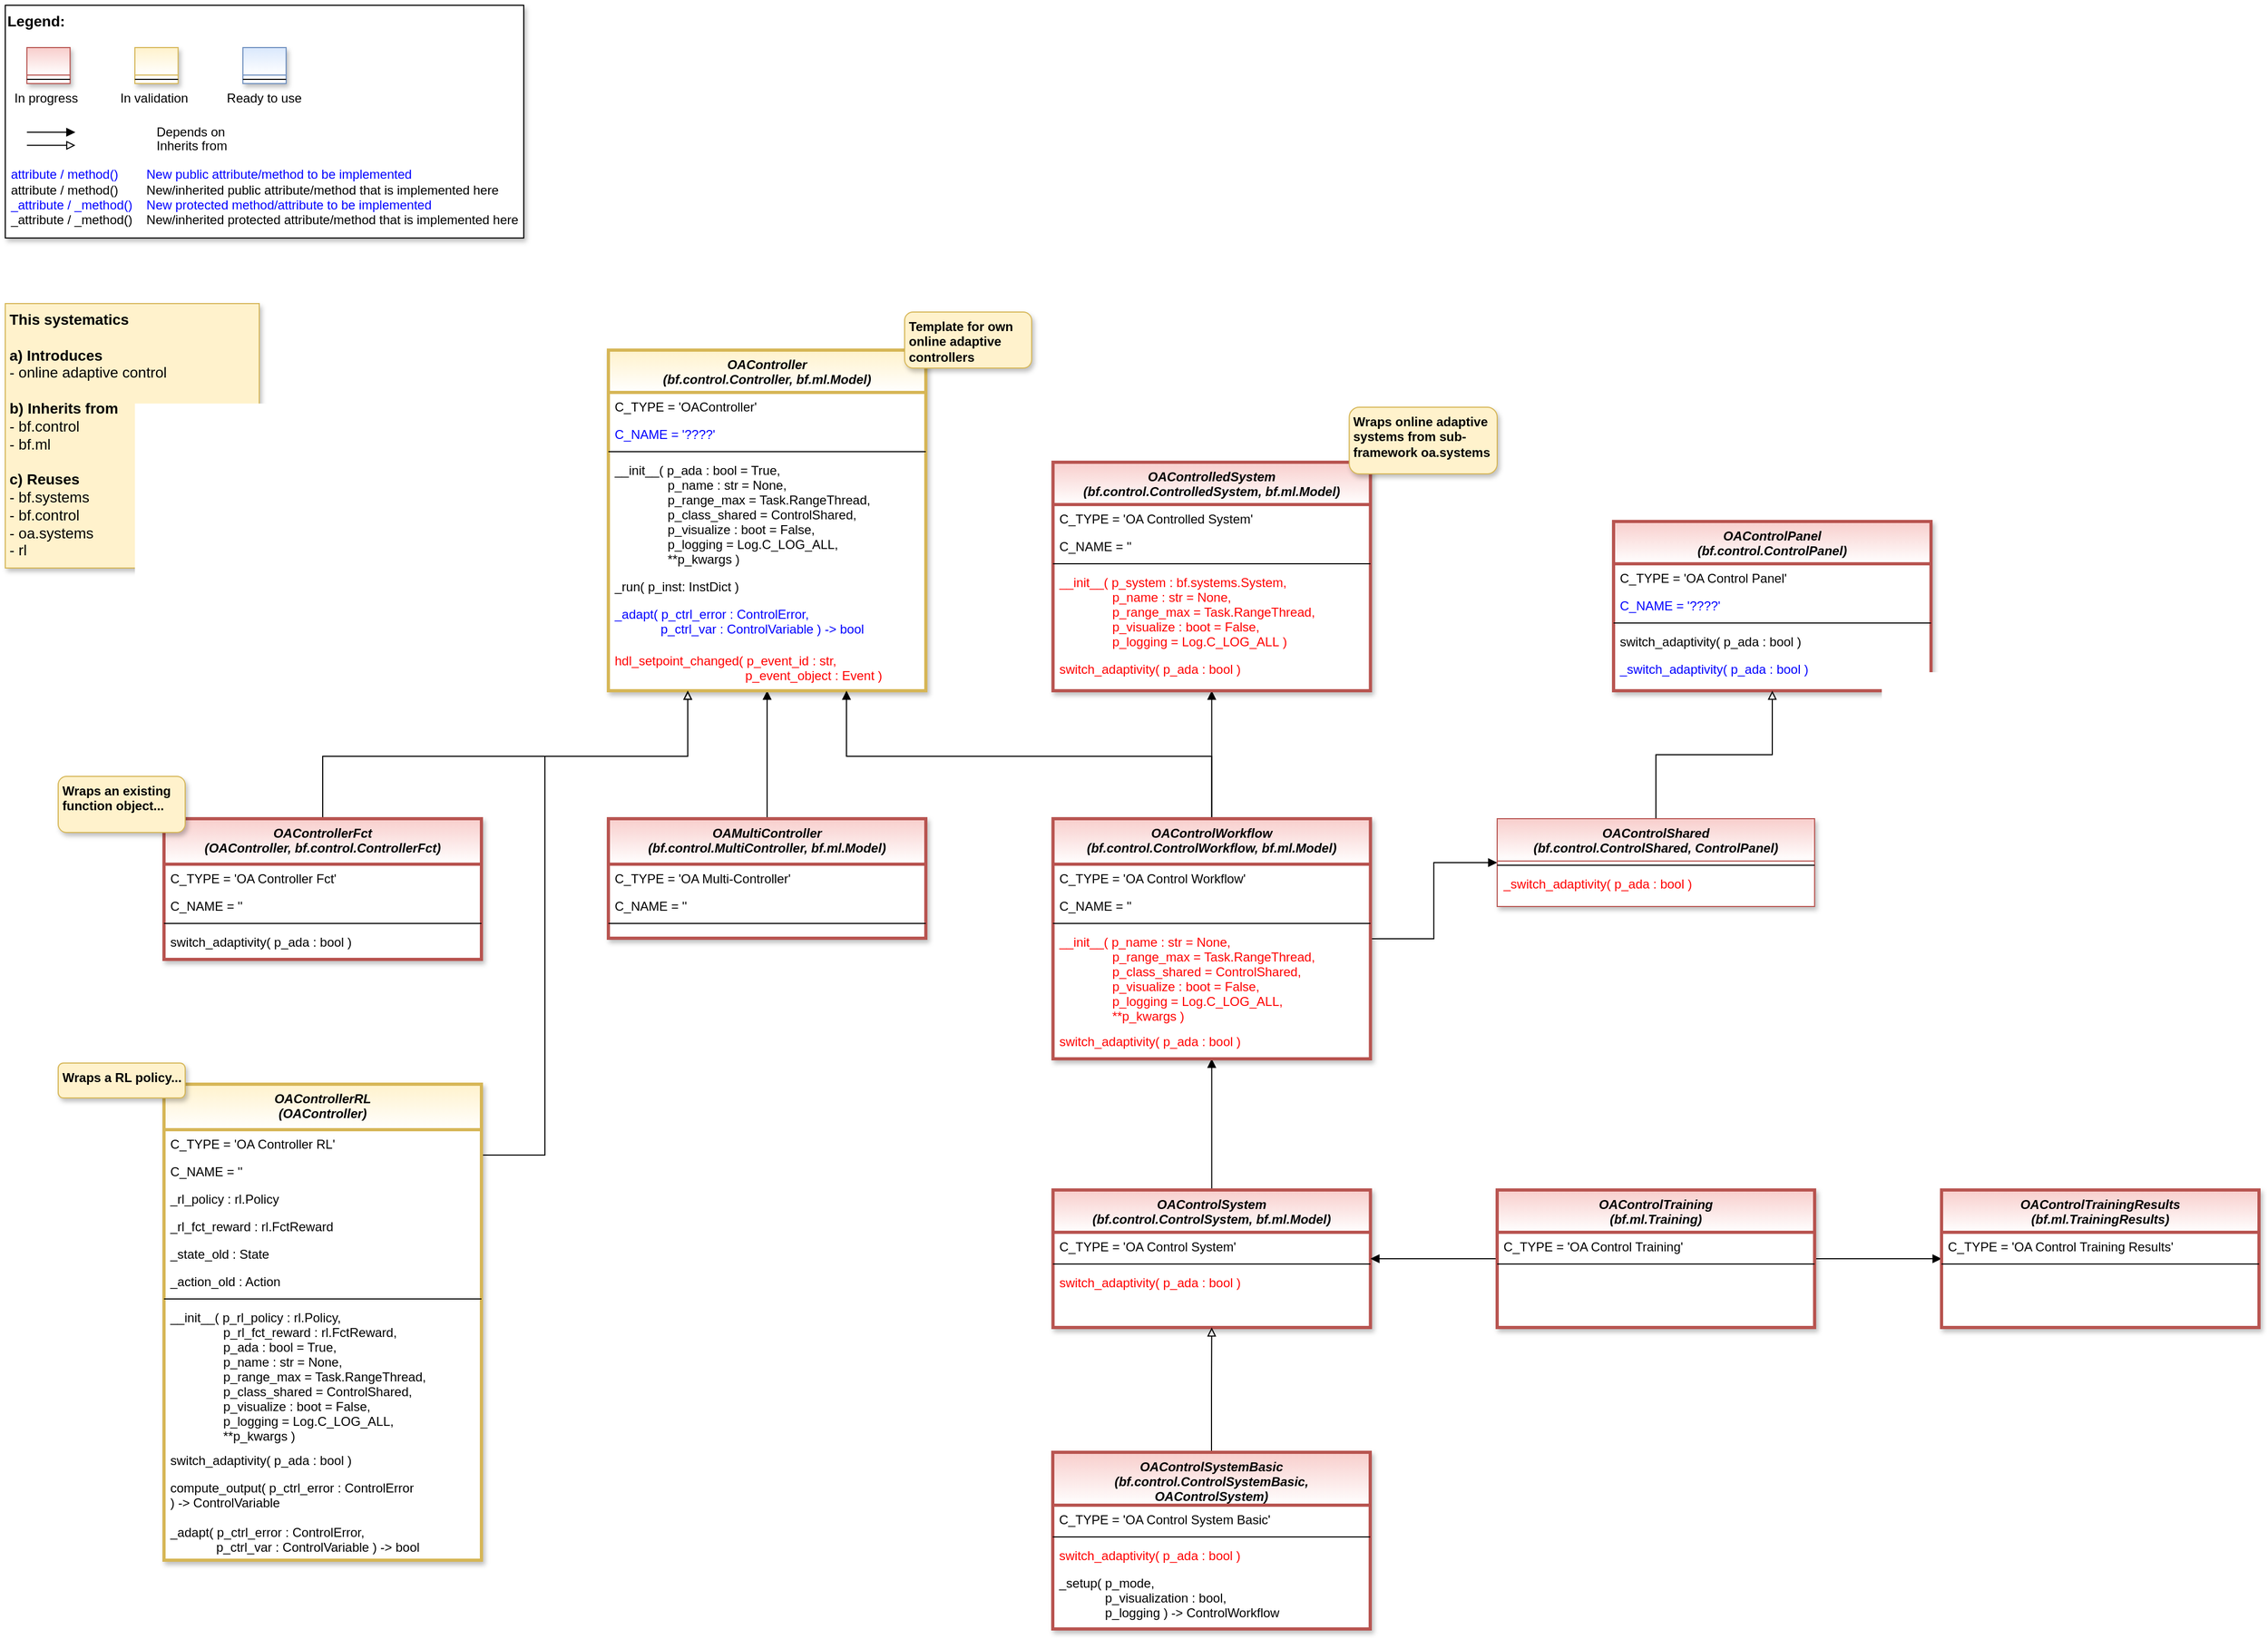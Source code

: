 <mxfile version="26.0.4">
  <diagram id="C5RBs43oDa-KdzZeNtuy" name="Page-1">
    <mxGraphModel dx="2004" dy="1203" grid="1" gridSize="10" guides="1" tooltips="1" connect="1" arrows="1" fold="1" page="1" pageScale="1" pageWidth="2336" pageHeight="1654" math="0" shadow="0">
      <root>
        <mxCell id="WIyWlLk6GJQsqaUBKTNV-0" />
        <mxCell id="WIyWlLk6GJQsqaUBKTNV-1" parent="WIyWlLk6GJQsqaUBKTNV-0" />
        <mxCell id="3-JznSSeZrS0CLw6vBiC-10" style="edgeStyle=orthogonalEdgeStyle;rounded=0;orthogonalLoop=1;jettySize=auto;html=1;fontColor=#FF0000;endArrow=block;endFill=1;exitX=0.5;exitY=0;exitDx=0;exitDy=0;entryX=0.5;entryY=1;entryDx=0;entryDy=0;" parent="WIyWlLk6GJQsqaUBKTNV-1" source="BeWae3hQQ1d45eF7kmdL-7" target="BeWae3hQQ1d45eF7kmdL-41" edge="1">
          <mxGeometry relative="1" as="geometry">
            <Array as="points" />
            <mxPoint x="760" y="730" as="targetPoint" />
          </mxGeometry>
        </mxCell>
        <mxCell id="BeWae3hQQ1d45eF7kmdL-7" value="OAMultiController&#xa;(bf.control.MultiController, bf.ml.Model)" style="swimlane;fontStyle=3;align=center;verticalAlign=top;childLayout=stackLayout;horizontal=1;startSize=43;horizontalStack=0;resizeParent=1;resizeLast=0;collapsible=1;marginBottom=0;rounded=0;shadow=1;strokeWidth=3;fillColor=#f8cecc;strokeColor=#b85450;swimlaneFillColor=#ffffff;gradientColor=#FFFFFF;" parent="WIyWlLk6GJQsqaUBKTNV-1" vertex="1">
          <mxGeometry x="610" y="809" width="300" height="113" as="geometry">
            <mxRectangle x="230" y="140" width="160" height="26" as="alternateBounds" />
          </mxGeometry>
        </mxCell>
        <mxCell id="BeWae3hQQ1d45eF7kmdL-16" value="C_TYPE = &#39;OA Multi-Controller&#39;" style="text;align=left;verticalAlign=top;spacingLeft=4;spacingRight=4;overflow=hidden;rotatable=0;points=[[0,0.5],[1,0.5]];portConstraint=eastwest;fontColor=default;" parent="BeWae3hQQ1d45eF7kmdL-7" vertex="1">
          <mxGeometry y="43" width="300" height="26" as="geometry" />
        </mxCell>
        <mxCell id="BeWae3hQQ1d45eF7kmdL-20" value="C_NAME = &#39;&#39;" style="text;align=left;verticalAlign=top;spacingLeft=4;spacingRight=4;overflow=hidden;rotatable=0;points=[[0,0.5],[1,0.5]];portConstraint=eastwest;fontColor=default;" parent="BeWae3hQQ1d45eF7kmdL-7" vertex="1">
          <mxGeometry y="69" width="300" height="26" as="geometry" />
        </mxCell>
        <mxCell id="BeWae3hQQ1d45eF7kmdL-9" value="" style="line;html=1;strokeWidth=1;align=left;verticalAlign=middle;spacingTop=-1;spacingLeft=3;spacingRight=3;rotatable=0;labelPosition=right;points=[];portConstraint=eastwest;" parent="BeWae3hQQ1d45eF7kmdL-7" vertex="1">
          <mxGeometry y="95" width="300" height="8" as="geometry" />
        </mxCell>
        <mxCell id="ileNQNyZ_AMet26Fjr1Y-0" style="edgeStyle=orthogonalEdgeStyle;rounded=0;orthogonalLoop=1;jettySize=auto;html=1;endArrow=block;endFill=1;" parent="WIyWlLk6GJQsqaUBKTNV-1" source="BeWae3hQQ1d45eF7kmdL-25" target="BeWae3hQQ1d45eF7kmdL-46" edge="1">
          <mxGeometry relative="1" as="geometry" />
        </mxCell>
        <mxCell id="BeWae3hQQ1d45eF7kmdL-25" value="OAControlSystem&#xa;(bf.control.ControlSystem, bf.ml.Model)" style="swimlane;fontStyle=3;align=center;verticalAlign=top;childLayout=stackLayout;horizontal=1;startSize=40;horizontalStack=0;resizeParent=1;resizeLast=0;collapsible=1;marginBottom=0;rounded=0;shadow=1;strokeWidth=3;fillColor=#f8cecc;strokeColor=#b85450;swimlaneFillColor=#ffffff;gradientColor=#FFFFFF;" parent="WIyWlLk6GJQsqaUBKTNV-1" vertex="1">
          <mxGeometry x="1030.21" y="1160" width="300" height="130" as="geometry">
            <mxRectangle x="230" y="140" width="160" height="26" as="alternateBounds" />
          </mxGeometry>
        </mxCell>
        <mxCell id="BeWae3hQQ1d45eF7kmdL-26" value="C_TYPE = &#39;OA Control System&#39;" style="text;align=left;verticalAlign=top;spacingLeft=4;spacingRight=4;overflow=hidden;rotatable=0;points=[[0,0.5],[1,0.5]];portConstraint=eastwest;fontColor=default;" parent="BeWae3hQQ1d45eF7kmdL-25" vertex="1">
          <mxGeometry y="40" width="300" height="26" as="geometry" />
        </mxCell>
        <mxCell id="BeWae3hQQ1d45eF7kmdL-28" value="" style="line;html=1;strokeWidth=1;align=left;verticalAlign=middle;spacingTop=-1;spacingLeft=3;spacingRight=3;rotatable=0;labelPosition=right;points=[];portConstraint=eastwest;" parent="BeWae3hQQ1d45eF7kmdL-25" vertex="1">
          <mxGeometry y="66" width="300" height="8" as="geometry" />
        </mxCell>
        <mxCell id="Q0W_26hXvrBah3_Smd3X-19" value="switch_adaptivity( p_ada : bool )" style="text;align=left;verticalAlign=top;spacingLeft=4;spacingRight=4;overflow=hidden;rotatable=0;points=[[0,0.5],[1,0.5]];portConstraint=eastwest;fontColor=#FF0000;" parent="BeWae3hQQ1d45eF7kmdL-25" vertex="1">
          <mxGeometry y="74" width="300" height="26" as="geometry" />
        </mxCell>
        <mxCell id="BeWae3hQQ1d45eF7kmdL-41" value="OAController &#xa;(bf.control.Controller, bf.ml.Model)" style="swimlane;fontStyle=3;align=center;verticalAlign=top;childLayout=stackLayout;horizontal=1;startSize=40;horizontalStack=0;resizeParent=1;resizeLast=0;collapsible=1;marginBottom=0;rounded=0;shadow=1;strokeWidth=3;fillColor=#fff2cc;strokeColor=#d6b656;swimlaneFillColor=#ffffff;gradientColor=#FFFFFF;" parent="WIyWlLk6GJQsqaUBKTNV-1" vertex="1">
          <mxGeometry x="610" y="366" width="300" height="322" as="geometry">
            <mxRectangle x="230" y="140" width="160" height="26" as="alternateBounds" />
          </mxGeometry>
        </mxCell>
        <mxCell id="BeWae3hQQ1d45eF7kmdL-42" value="C_TYPE = &#39;OAController&#39;" style="text;align=left;verticalAlign=top;spacingLeft=4;spacingRight=4;overflow=hidden;rotatable=0;points=[[0,0.5],[1,0.5]];portConstraint=eastwest;fontColor=default;" parent="BeWae3hQQ1d45eF7kmdL-41" vertex="1">
          <mxGeometry y="40" width="300" height="26" as="geometry" />
        </mxCell>
        <mxCell id="BeWae3hQQ1d45eF7kmdL-43" value="C_NAME = &#39;????&#39;" style="text;align=left;verticalAlign=top;spacingLeft=4;spacingRight=4;overflow=hidden;rotatable=0;points=[[0,0.5],[1,0.5]];portConstraint=eastwest;fontColor=#0000FF;fillColor=none;" parent="BeWae3hQQ1d45eF7kmdL-41" vertex="1">
          <mxGeometry y="66" width="300" height="26" as="geometry" />
        </mxCell>
        <mxCell id="BeWae3hQQ1d45eF7kmdL-44" value="" style="line;html=1;strokeWidth=1;align=left;verticalAlign=middle;spacingTop=-1;spacingLeft=3;spacingRight=3;rotatable=0;labelPosition=right;points=[];portConstraint=eastwest;" parent="BeWae3hQQ1d45eF7kmdL-41" vertex="1">
          <mxGeometry y="92" width="300" height="8" as="geometry" />
        </mxCell>
        <mxCell id="kXpCTzV8zMHriqA1iAxg-12" value="__init__( p_ada : bool = True,&#xa;               p_name : str = None,&#xa;               p_range_max = Task.RangeThread,&#xa;               p_class_shared = ControlShared,&#xa;               p_visualize : boot = False,&#xa;               p_logging = Log.C_LOG_ALL,&#xa;               **p_kwargs )" style="text;align=left;verticalAlign=top;spacingLeft=4;spacingRight=4;overflow=hidden;rotatable=0;points=[[0,0.5],[1,0.5]];portConstraint=eastwest;fontColor=default;" parent="BeWae3hQQ1d45eF7kmdL-41" vertex="1">
          <mxGeometry y="100" width="300" height="110" as="geometry" />
        </mxCell>
        <mxCell id="rp7XEXeQWFDUyElEvVAY-0" value="_run( p_inst: InstDict )" style="text;align=left;verticalAlign=top;spacingLeft=4;spacingRight=4;overflow=hidden;rotatable=0;points=[[0,0.5],[1,0.5]];portConstraint=eastwest;fontColor=default;" parent="BeWae3hQQ1d45eF7kmdL-41" vertex="1">
          <mxGeometry y="210" width="300" height="26" as="geometry" />
        </mxCell>
        <mxCell id="rp7XEXeQWFDUyElEvVAY-2" value="_adapt( p_ctrl_error : ControlError,&#xa;             p_ctrl_var : ControlVariable ) -&gt; bool" style="text;align=left;verticalAlign=top;spacingLeft=4;spacingRight=4;overflow=hidden;rotatable=0;points=[[0,0.5],[1,0.5]];portConstraint=eastwest;fontColor=#0000FF;" parent="BeWae3hQQ1d45eF7kmdL-41" vertex="1">
          <mxGeometry y="236" width="300" height="44" as="geometry" />
        </mxCell>
        <mxCell id="rp7XEXeQWFDUyElEvVAY-1" value="hdl_setpoint_changed( p_event_id : str,&#xa;                                     p_event_object : Event )" style="text;align=left;verticalAlign=top;spacingLeft=4;spacingRight=4;overflow=hidden;rotatable=0;points=[[0,0.5],[1,0.5]];portConstraint=eastwest;fontColor=#FF0000;" parent="BeWae3hQQ1d45eF7kmdL-41" vertex="1">
          <mxGeometry y="280" width="300" height="42" as="geometry" />
        </mxCell>
        <mxCell id="3-JznSSeZrS0CLw6vBiC-13" style="edgeStyle=orthogonalEdgeStyle;rounded=0;orthogonalLoop=1;jettySize=auto;html=1;fontColor=#FF0000;endArrow=block;endFill=1;entryX=0.75;entryY=1;entryDx=0;entryDy=0;" parent="WIyWlLk6GJQsqaUBKTNV-1" source="BeWae3hQQ1d45eF7kmdL-46" target="BeWae3hQQ1d45eF7kmdL-41" edge="1">
          <mxGeometry relative="1" as="geometry">
            <Array as="points">
              <mxPoint x="1180" y="750" />
              <mxPoint x="835" y="750" />
            </Array>
            <mxPoint x="835.21" y="730" as="targetPoint" />
          </mxGeometry>
        </mxCell>
        <mxCell id="ileNQNyZ_AMet26Fjr1Y-10" style="edgeStyle=orthogonalEdgeStyle;rounded=0;orthogonalLoop=1;jettySize=auto;html=1;fontColor=default;endArrow=block;endFill=1;" parent="WIyWlLk6GJQsqaUBKTNV-1" source="BeWae3hQQ1d45eF7kmdL-46" target="ileNQNyZ_AMet26Fjr1Y-1" edge="1">
          <mxGeometry relative="1" as="geometry" />
        </mxCell>
        <mxCell id="Q0W_26hXvrBah3_Smd3X-17" style="edgeStyle=orthogonalEdgeStyle;rounded=0;orthogonalLoop=1;jettySize=auto;html=1;fontColor=#FF0000;endArrow=block;endFill=1;" parent="WIyWlLk6GJQsqaUBKTNV-1" source="BeWae3hQQ1d45eF7kmdL-46" target="Q0W_26hXvrBah3_Smd3X-11" edge="1">
          <mxGeometry relative="1" as="geometry" />
        </mxCell>
        <mxCell id="BeWae3hQQ1d45eF7kmdL-46" value="OAControlWorkflow&#xa;(bf.control.ControlWorkflow, bf.ml.Model)" style="swimlane;fontStyle=3;align=center;verticalAlign=top;childLayout=stackLayout;horizontal=1;startSize=43;horizontalStack=0;resizeParent=1;resizeLast=0;collapsible=1;marginBottom=0;rounded=0;shadow=1;strokeWidth=3;fillColor=#f8cecc;strokeColor=#b85450;swimlaneFillColor=#ffffff;gradientColor=#FFFFFF;" parent="WIyWlLk6GJQsqaUBKTNV-1" vertex="1">
          <mxGeometry x="1030.21" y="809" width="300" height="227" as="geometry">
            <mxRectangle x="230" y="140" width="160" height="26" as="alternateBounds" />
          </mxGeometry>
        </mxCell>
        <mxCell id="BeWae3hQQ1d45eF7kmdL-47" value="C_TYPE = &#39;OA Control Workflow&#39;" style="text;align=left;verticalAlign=top;spacingLeft=4;spacingRight=4;overflow=hidden;rotatable=0;points=[[0,0.5],[1,0.5]];portConstraint=eastwest;fontColor=default;" parent="BeWae3hQQ1d45eF7kmdL-46" vertex="1">
          <mxGeometry y="43" width="300" height="26" as="geometry" />
        </mxCell>
        <mxCell id="BeWae3hQQ1d45eF7kmdL-51" value="C_NAME = &#39;&#39;" style="text;align=left;verticalAlign=top;spacingLeft=4;spacingRight=4;overflow=hidden;rotatable=0;points=[[0,0.5],[1,0.5]];portConstraint=eastwest;fontColor=default;" parent="BeWae3hQQ1d45eF7kmdL-46" vertex="1">
          <mxGeometry y="69" width="300" height="26" as="geometry" />
        </mxCell>
        <mxCell id="BeWae3hQQ1d45eF7kmdL-49" value="" style="line;html=1;strokeWidth=1;align=left;verticalAlign=middle;spacingTop=-1;spacingLeft=3;spacingRight=3;rotatable=0;labelPosition=right;points=[];portConstraint=eastwest;" parent="BeWae3hQQ1d45eF7kmdL-46" vertex="1">
          <mxGeometry y="95" width="300" height="8" as="geometry" />
        </mxCell>
        <mxCell id="ileNQNyZ_AMet26Fjr1Y-18" value="__init__( p_name : str = None,&#xa;               p_range_max = Task.RangeThread,&#xa;               p_class_shared = ControlShared,&#xa;               p_visualize : boot = False,&#xa;               p_logging = Log.C_LOG_ALL,&#xa;               **p_kwargs )" style="text;align=left;verticalAlign=top;spacingLeft=4;spacingRight=4;overflow=hidden;rotatable=0;points=[[0,0.5],[1,0.5]];portConstraint=eastwest;fontColor=#FF0000;" parent="BeWae3hQQ1d45eF7kmdL-46" vertex="1">
          <mxGeometry y="103" width="300" height="94" as="geometry" />
        </mxCell>
        <mxCell id="Q0W_26hXvrBah3_Smd3X-20" value="switch_adaptivity( p_ada : bool )" style="text;align=left;verticalAlign=top;spacingLeft=4;spacingRight=4;overflow=hidden;rotatable=0;points=[[0,0.5],[1,0.5]];portConstraint=eastwest;fontColor=#FF0000;" parent="BeWae3hQQ1d45eF7kmdL-46" vertex="1">
          <mxGeometry y="197" width="300" height="26" as="geometry" />
        </mxCell>
        <mxCell id="pjStZlk7W4hdXA8x17on-3" value="&lt;b style=&quot;border-color: var(--border-color);&quot;&gt;Template for own online adaptive controllers&lt;/b&gt;" style="rounded=1;whiteSpace=wrap;html=1;align=left;spacingLeft=2;verticalAlign=top;fillColor=#fff2cc;strokeColor=#d6b656;gradientColor=none;shadow=1;" parent="WIyWlLk6GJQsqaUBKTNV-1" vertex="1">
          <mxGeometry x="890.0" y="330" width="120" height="53" as="geometry" />
        </mxCell>
        <mxCell id="fcJVb3HREh7NScvAmxeq-1" value="&lt;font color=&quot;#000000&quot; size=&quot;1&quot;&gt;&lt;b style=&quot;font-size: 14px&quot;&gt;Legend:&lt;br&gt;&lt;/b&gt;&lt;/font&gt;&lt;br&gt;&lt;br&gt;&lt;br&gt;&lt;font color=&quot;#0000ff&quot; style=&quot;font-size: 6px&quot;&gt;&lt;br&gt;&lt;/font&gt;&lt;span style=&quot;color: rgb(0 , 0 , 0)&quot;&gt;&lt;font style=&quot;font-size: 4px&quot;&gt;&amp;nbsp; &amp;nbsp;&lt;/font&gt;&amp;nbsp;In progress&amp;nbsp; &amp;nbsp; &amp;nbsp; &amp;nbsp; &amp;nbsp; &amp;nbsp; In validation&amp;nbsp; &amp;nbsp; &amp;nbsp; &amp;nbsp; &amp;nbsp; &amp;nbsp;Ready to use&lt;/span&gt;&lt;font color=&quot;#000000&quot;&gt;&amp;nbsp;&lt;br&gt;&lt;/font&gt;&lt;font color=&quot;#0000ff&quot;&gt;&lt;br&gt;&lt;br&gt;&lt;br&gt;&lt;br&gt;&amp;nbsp;attribute / method()&amp;nbsp; &amp;nbsp; &amp;nbsp; &amp;nbsp; New public attribute/method to be implemented&lt;/font&gt;&lt;br&gt;&lt;font color=&quot;#000000&quot;&gt;&amp;nbsp;&lt;/font&gt;&lt;font color=&quot;#000000&quot;&gt;attribute / method()&lt;span&gt; &lt;/span&gt;&amp;nbsp; &amp;nbsp; &amp;nbsp; &amp;nbsp;New/inherited public attribute/method that is implemented here&lt;br&gt;&lt;/font&gt;&lt;font color=&quot;#0000ff&quot;&gt;&amp;nbsp;_attribute /&amp;nbsp;&lt;/font&gt;&lt;font color=&quot;#0000ff&quot;&gt;_method()&amp;nbsp; &amp;nbsp; New protected method/attribute to be implemented&lt;/font&gt;&lt;br&gt;&lt;font color=&quot;#000000&quot;&gt;&amp;nbsp;_attribute / _method()&amp;nbsp; &amp;nbsp; New/inherited protected attribute/method that is implemented here&lt;br&gt;&lt;/font&gt;&lt;font color=&quot;#000000&quot;&gt;&lt;br&gt;&lt;br&gt;&lt;br&gt;&lt;br&gt;&lt;br&gt;&lt;/font&gt;" style="text;html=1;align=left;verticalAlign=top;whiteSpace=wrap;rounded=0;fontColor=#006600;strokeColor=#000000;shadow=1;fillColor=#ffffff;" parent="WIyWlLk6GJQsqaUBKTNV-1" vertex="1">
          <mxGeometry x="40" y="40" width="490.0" height="220" as="geometry" />
        </mxCell>
        <mxCell id="fcJVb3HREh7NScvAmxeq-2" value="Depends on" style="endArrow=block;html=1;labelPosition=right;verticalLabelPosition=middle;align=left;verticalAlign=middle;endFill=1;fontSize=12;" parent="WIyWlLk6GJQsqaUBKTNV-1" edge="1">
          <mxGeometry x="-1572.915" y="-2140" width="51.042" height="50" as="geometry">
            <mxPoint x="60.418" y="160.003" as="sourcePoint" />
            <mxPoint x="106.201" y="160.003" as="targetPoint" />
            <mxPoint x="98" as="offset" />
            <Array as="points">
              <mxPoint x="80.835" y="160" />
            </Array>
          </mxGeometry>
        </mxCell>
        <mxCell id="fcJVb3HREh7NScvAmxeq-3" value="Inherits from" style="endArrow=block;html=1;labelPosition=right;verticalLabelPosition=middle;align=left;verticalAlign=middle;endFill=0;fontSize=12;" parent="WIyWlLk6GJQsqaUBKTNV-1" edge="1">
          <mxGeometry x="-1572.915" y="-2140" width="51.042" height="50" as="geometry">
            <mxPoint x="60.418" y="172.385" as="sourcePoint" />
            <mxPoint x="106.201" y="172.385" as="targetPoint" />
            <mxPoint x="98" y="1" as="offset" />
          </mxGeometry>
        </mxCell>
        <mxCell id="fcJVb3HREh7NScvAmxeq-4" value="" style="swimlane;fontStyle=3;align=center;verticalAlign=top;childLayout=stackLayout;horizontal=1;startSize=26;horizontalStack=0;resizeParent=1;resizeLast=0;collapsible=1;marginBottom=0;rounded=0;shadow=1;strokeWidth=1;fillColor=#f8cecc;strokeColor=#b85450;gradientColor=#ffffff;swimlaneFillColor=#ffffff;" parent="WIyWlLk6GJQsqaUBKTNV-1" vertex="1">
          <mxGeometry x="60.418" y="80" width="40.833" height="34" as="geometry">
            <mxRectangle x="230" y="140" width="160" height="26" as="alternateBounds" />
          </mxGeometry>
        </mxCell>
        <mxCell id="fcJVb3HREh7NScvAmxeq-5" value="" style="line;html=1;strokeWidth=1;align=left;verticalAlign=middle;spacingTop=-1;spacingLeft=3;spacingRight=3;rotatable=0;labelPosition=right;points=[];portConstraint=eastwest;" parent="fcJVb3HREh7NScvAmxeq-4" vertex="1">
          <mxGeometry y="26" width="40.833" height="8" as="geometry" />
        </mxCell>
        <mxCell id="fcJVb3HREh7NScvAmxeq-6" value="" style="swimlane;fontStyle=3;align=center;verticalAlign=top;childLayout=stackLayout;horizontal=1;startSize=26;horizontalStack=0;resizeParent=1;resizeLast=0;collapsible=1;marginBottom=0;rounded=0;shadow=1;strokeWidth=1;fillColor=#fff2cc;strokeColor=#d6b656;gradientColor=#ffffff;swimlaneFillColor=#ffffff;" parent="WIyWlLk6GJQsqaUBKTNV-1" vertex="1">
          <mxGeometry x="162.502" y="80" width="40.833" height="34" as="geometry">
            <mxRectangle x="230" y="140" width="160" height="26" as="alternateBounds" />
          </mxGeometry>
        </mxCell>
        <mxCell id="fcJVb3HREh7NScvAmxeq-7" value="" style="line;html=1;strokeWidth=1;align=left;verticalAlign=middle;spacingTop=-1;spacingLeft=3;spacingRight=3;rotatable=0;labelPosition=right;points=[];portConstraint=eastwest;" parent="fcJVb3HREh7NScvAmxeq-6" vertex="1">
          <mxGeometry y="26" width="40.833" height="8" as="geometry" />
        </mxCell>
        <mxCell id="fcJVb3HREh7NScvAmxeq-8" value="" style="swimlane;fontStyle=3;align=center;verticalAlign=top;childLayout=stackLayout;horizontal=1;startSize=26;horizontalStack=0;resizeParent=1;resizeLast=0;collapsible=1;marginBottom=0;rounded=0;shadow=1;strokeWidth=1;fillColor=#dae8fc;strokeColor=#6c8ebf;gradientColor=#ffffff;swimlaneFillColor=#ffffff;" parent="WIyWlLk6GJQsqaUBKTNV-1" vertex="1">
          <mxGeometry x="264.585" y="80" width="40.833" height="34" as="geometry">
            <mxRectangle x="230" y="140" width="160" height="26" as="alternateBounds" />
          </mxGeometry>
        </mxCell>
        <mxCell id="fcJVb3HREh7NScvAmxeq-9" value="" style="line;html=1;strokeWidth=1;align=left;verticalAlign=middle;spacingTop=-1;spacingLeft=3;spacingRight=3;rotatable=0;labelPosition=right;points=[];portConstraint=eastwest;" parent="fcJVb3HREh7NScvAmxeq-8" vertex="1">
          <mxGeometry y="26" width="40.833" height="8" as="geometry" />
        </mxCell>
        <mxCell id="BeWae3hQQ1d45eF7kmdL-39" value="&lt;span style=&quot;border-color: var(--border-color); font-size: 14px;&quot;&gt;&lt;b style=&quot;font-size: 14px;&quot;&gt;This systematics&amp;nbsp;&lt;/b&gt;&lt;br style=&quot;font-size: 14px;&quot;&gt;&lt;br style=&quot;font-size: 14px;&quot;&gt;&lt;span style=&quot;font-size: 14px;&quot;&gt;&lt;b&gt;a) Introduces&lt;/b&gt;&lt;br&gt;- online adaptive control&lt;br&gt;&lt;br&gt;&lt;b&gt;b) Inherits from&lt;/b&gt;&lt;br style=&quot;font-size: 14px;&quot;&gt;&lt;/span&gt;- bf.control&lt;br style=&quot;font-size: 14px;&quot;&gt;- bf.ml&lt;br&gt;&lt;br style=&quot;font-size: 14px;&quot;&gt;&lt;b style=&quot;font-size: 14px;&quot;&gt;c) Reuses&lt;/b&gt;&lt;br style=&quot;font-size: 14px;&quot;&gt;- bf.systems&lt;br&gt;- bf.control&lt;br&gt;- oa.systems&lt;br style=&quot;font-size: 14px;&quot;&gt;- rl&lt;br style=&quot;font-size: 14px;&quot;&gt;&lt;/span&gt;" style="rounded=0;whiteSpace=wrap;html=1;align=left;spacingLeft=2;verticalAlign=top;fillColor=#fff2cc;strokeColor=#d6b656;gradientColor=none;shadow=1;fontSize=14;" parent="WIyWlLk6GJQsqaUBKTNV-1" vertex="1">
          <mxGeometry x="40" y="322" width="240" height="250" as="geometry" />
        </mxCell>
        <mxCell id="ileNQNyZ_AMet26Fjr1Y-1" value="OAControlledSystem &#xa;(bf.control.ControlledSystem, bf.ml.Model)" style="swimlane;fontStyle=3;align=center;verticalAlign=top;childLayout=stackLayout;horizontal=1;startSize=40;horizontalStack=0;resizeParent=1;resizeLast=0;collapsible=1;marginBottom=0;rounded=0;shadow=1;strokeWidth=3;fillColor=#f8cecc;strokeColor=#b85450;swimlaneFillColor=#ffffff;gradientColor=#FFFFFF;" parent="WIyWlLk6GJQsqaUBKTNV-1" vertex="1">
          <mxGeometry x="1030.21" y="472" width="300" height="216" as="geometry">
            <mxRectangle x="230" y="140" width="160" height="26" as="alternateBounds" />
          </mxGeometry>
        </mxCell>
        <mxCell id="ileNQNyZ_AMet26Fjr1Y-2" value="C_TYPE = &#39;OA Controlled System&#39;" style="text;align=left;verticalAlign=top;spacingLeft=4;spacingRight=4;overflow=hidden;rotatable=0;points=[[0,0.5],[1,0.5]];portConstraint=eastwest;fontColor=default;" parent="ileNQNyZ_AMet26Fjr1Y-1" vertex="1">
          <mxGeometry y="40" width="300" height="26" as="geometry" />
        </mxCell>
        <mxCell id="ileNQNyZ_AMet26Fjr1Y-3" value="C_NAME = &#39;&#39;" style="text;align=left;verticalAlign=top;spacingLeft=4;spacingRight=4;overflow=hidden;rotatable=0;points=[[0,0.5],[1,0.5]];portConstraint=eastwest;fontColor=default;fillColor=none;" parent="ileNQNyZ_AMet26Fjr1Y-1" vertex="1">
          <mxGeometry y="66" width="300" height="26" as="geometry" />
        </mxCell>
        <mxCell id="ileNQNyZ_AMet26Fjr1Y-5" value="" style="line;html=1;strokeWidth=1;align=left;verticalAlign=middle;spacingTop=-1;spacingLeft=3;spacingRight=3;rotatable=0;labelPosition=right;points=[];portConstraint=eastwest;" parent="ileNQNyZ_AMet26Fjr1Y-1" vertex="1">
          <mxGeometry y="92" width="300" height="8" as="geometry" />
        </mxCell>
        <mxCell id="ileNQNyZ_AMet26Fjr1Y-14" value="__init__( p_system : bf.systems.System,&#xa;               p_name : str = None,&#xa;               p_range_max = Task.RangeThread,&#xa;               p_visualize : boot = False,&#xa;               p_logging = Log.C_LOG_ALL )" style="text;align=left;verticalAlign=top;spacingLeft=4;spacingRight=4;overflow=hidden;rotatable=0;points=[[0,0.5],[1,0.5]];portConstraint=eastwest;fontColor=#FF0000;" parent="ileNQNyZ_AMet26Fjr1Y-1" vertex="1">
          <mxGeometry y="100" width="300" height="82" as="geometry" />
        </mxCell>
        <mxCell id="Q0W_26hXvrBah3_Smd3X-21" value="switch_adaptivity( p_ada : bool )" style="text;align=left;verticalAlign=top;spacingLeft=4;spacingRight=4;overflow=hidden;rotatable=0;points=[[0,0.5],[1,0.5]];portConstraint=eastwest;fontColor=#FF0000;" parent="ileNQNyZ_AMet26Fjr1Y-1" vertex="1">
          <mxGeometry y="182" width="300" height="26" as="geometry" />
        </mxCell>
        <mxCell id="ileNQNyZ_AMet26Fjr1Y-8" value="&lt;b style=&quot;border-color: var(--border-color);&quot;&gt;Wraps online adaptive systems from sub-framework oa.systems&lt;br&gt;&lt;/b&gt;" style="rounded=1;whiteSpace=wrap;html=1;align=left;spacingLeft=2;verticalAlign=top;fillColor=#fff2cc;strokeColor=#d6b656;gradientColor=none;shadow=1;" parent="WIyWlLk6GJQsqaUBKTNV-1" vertex="1">
          <mxGeometry x="1310.21" y="420" width="139.79" height="63" as="geometry" />
        </mxCell>
        <mxCell id="ileNQNyZ_AMet26Fjr1Y-9" style="edgeStyle=orthogonalEdgeStyle;rounded=0;orthogonalLoop=1;jettySize=auto;html=1;fontColor=default;endArrow=block;endFill=0;entryX=0.25;entryY=1;entryDx=0;entryDy=0;" parent="WIyWlLk6GJQsqaUBKTNV-1" source="3-JznSSeZrS0CLw6vBiC-0" target="BeWae3hQQ1d45eF7kmdL-41" edge="1">
          <mxGeometry relative="1" as="geometry">
            <Array as="points">
              <mxPoint x="340" y="750" />
              <mxPoint x="685" y="750" />
            </Array>
            <mxPoint x="685.21" y="730" as="targetPoint" />
          </mxGeometry>
        </mxCell>
        <mxCell id="3-JznSSeZrS0CLw6vBiC-0" value="OAControllerFct &#xa;(OAController, bf.control.ControllerFct)" style="swimlane;fontStyle=3;align=center;verticalAlign=top;childLayout=stackLayout;horizontal=1;startSize=43;horizontalStack=0;resizeParent=1;resizeLast=0;collapsible=1;marginBottom=0;rounded=0;shadow=1;strokeWidth=3;fillColor=#f8cecc;strokeColor=#b85450;swimlaneFillColor=#ffffff;gradientColor=#FFFFFF;" parent="WIyWlLk6GJQsqaUBKTNV-1" vertex="1">
          <mxGeometry x="190" y="809" width="300" height="133" as="geometry">
            <mxRectangle x="230" y="140" width="160" height="26" as="alternateBounds" />
          </mxGeometry>
        </mxCell>
        <mxCell id="3-JznSSeZrS0CLw6vBiC-1" value="C_TYPE = &#39;OA Controller Fct&#39;" style="text;align=left;verticalAlign=top;spacingLeft=4;spacingRight=4;overflow=hidden;rotatable=0;points=[[0,0.5],[1,0.5]];portConstraint=eastwest;fontColor=default;" parent="3-JznSSeZrS0CLw6vBiC-0" vertex="1">
          <mxGeometry y="43" width="300" height="26" as="geometry" />
        </mxCell>
        <mxCell id="3-JznSSeZrS0CLw6vBiC-9" value="C_NAME = &#39;&#39;" style="text;align=left;verticalAlign=top;spacingLeft=4;spacingRight=4;overflow=hidden;rotatable=0;points=[[0,0.5],[1,0.5]];portConstraint=eastwest;fontColor=default;" parent="3-JznSSeZrS0CLw6vBiC-0" vertex="1">
          <mxGeometry y="69" width="300" height="26" as="geometry" />
        </mxCell>
        <mxCell id="3-JznSSeZrS0CLw6vBiC-3" value="" style="line;html=1;strokeWidth=1;align=left;verticalAlign=middle;spacingTop=-1;spacingLeft=3;spacingRight=3;rotatable=0;labelPosition=right;points=[];portConstraint=eastwest;" parent="3-JznSSeZrS0CLw6vBiC-0" vertex="1">
          <mxGeometry y="95" width="300" height="8" as="geometry" />
        </mxCell>
        <mxCell id="Q0W_26hXvrBah3_Smd3X-22" value="switch_adaptivity( p_ada : bool )" style="text;align=left;verticalAlign=top;spacingLeft=4;spacingRight=4;overflow=hidden;rotatable=0;points=[[0,0.5],[1,0.5]];portConstraint=eastwest;fontColor=default;" parent="3-JznSSeZrS0CLw6vBiC-0" vertex="1">
          <mxGeometry y="103" width="300" height="26" as="geometry" />
        </mxCell>
        <mxCell id="3-JznSSeZrS0CLw6vBiC-7" value="&lt;b style=&quot;border-color: var(--border-color);&quot;&gt;Wraps an existing function object...&lt;/b&gt;" style="rounded=1;whiteSpace=wrap;html=1;align=left;spacingLeft=2;verticalAlign=top;fillColor=#fff2cc;strokeColor=#d6b656;gradientColor=none;shadow=1;" parent="WIyWlLk6GJQsqaUBKTNV-1" vertex="1">
          <mxGeometry x="90.0" y="769" width="120" height="53" as="geometry" />
        </mxCell>
        <mxCell id="Q0W_26hXvrBah3_Smd3X-0" value="OAControlPanel&#xa;(bf.control.ControlPanel)" style="swimlane;fontStyle=3;align=center;verticalAlign=top;childLayout=stackLayout;horizontal=1;startSize=40;horizontalStack=0;resizeParent=1;resizeLast=0;collapsible=1;marginBottom=0;rounded=0;shadow=1;strokeWidth=3;fillColor=#f8cecc;strokeColor=#b85450;swimlaneFillColor=#ffffff;gradientColor=#FFFFFF;" parent="WIyWlLk6GJQsqaUBKTNV-1" vertex="1">
          <mxGeometry x="1560" y="528" width="300" height="160" as="geometry">
            <mxRectangle x="230" y="140" width="160" height="26" as="alternateBounds" />
          </mxGeometry>
        </mxCell>
        <mxCell id="Q0W_26hXvrBah3_Smd3X-1" value="C_TYPE = &#39;OA Control Panel&#39;" style="text;align=left;verticalAlign=top;spacingLeft=4;spacingRight=4;overflow=hidden;rotatable=0;points=[[0,0.5],[1,0.5]];portConstraint=eastwest;fontColor=default;" parent="Q0W_26hXvrBah3_Smd3X-0" vertex="1">
          <mxGeometry y="40" width="300" height="26" as="geometry" />
        </mxCell>
        <mxCell id="Q0W_26hXvrBah3_Smd3X-2" value="C_NAME = &#39;????&#39;" style="text;align=left;verticalAlign=top;spacingLeft=4;spacingRight=4;overflow=hidden;rotatable=0;points=[[0,0.5],[1,0.5]];portConstraint=eastwest;fontColor=#0000FF;" parent="Q0W_26hXvrBah3_Smd3X-0" vertex="1">
          <mxGeometry y="66" width="300" height="26" as="geometry" />
        </mxCell>
        <mxCell id="Q0W_26hXvrBah3_Smd3X-3" value="" style="line;html=1;strokeWidth=1;align=left;verticalAlign=middle;spacingTop=-1;spacingLeft=3;spacingRight=3;rotatable=0;labelPosition=right;points=[];portConstraint=eastwest;" parent="Q0W_26hXvrBah3_Smd3X-0" vertex="1">
          <mxGeometry y="92" width="300" height="8" as="geometry" />
        </mxCell>
        <mxCell id="Q0W_26hXvrBah3_Smd3X-4" value="switch_adaptivity( p_ada : bool )" style="text;align=left;verticalAlign=top;spacingLeft=4;spacingRight=4;overflow=hidden;rotatable=0;points=[[0,0.5],[1,0.5]];portConstraint=eastwest;fontColor=default;" parent="Q0W_26hXvrBah3_Smd3X-0" vertex="1">
          <mxGeometry y="100" width="300" height="26" as="geometry" />
        </mxCell>
        <mxCell id="Q0W_26hXvrBah3_Smd3X-10" value="_switch_adaptivity( p_ada : bool )" style="text;align=left;verticalAlign=top;spacingLeft=4;spacingRight=4;overflow=hidden;rotatable=0;points=[[0,0.5],[1,0.5]];portConstraint=eastwest;fontColor=#0000FF;" parent="Q0W_26hXvrBah3_Smd3X-0" vertex="1">
          <mxGeometry y="126" width="300" height="26" as="geometry" />
        </mxCell>
        <mxCell id="Q0W_26hXvrBah3_Smd3X-18" style="edgeStyle=orthogonalEdgeStyle;rounded=0;orthogonalLoop=1;jettySize=auto;html=1;entryX=0.5;entryY=1;entryDx=0;entryDy=0;fontColor=#FF0000;endArrow=block;endFill=0;" parent="WIyWlLk6GJQsqaUBKTNV-1" source="Q0W_26hXvrBah3_Smd3X-11" target="Q0W_26hXvrBah3_Smd3X-0" edge="1">
          <mxGeometry relative="1" as="geometry" />
        </mxCell>
        <mxCell id="Q0W_26hXvrBah3_Smd3X-11" value="OAControlShared &#xa;(bf.control.ControlShared, ControlPanel)" style="swimlane;fontStyle=3;align=center;verticalAlign=top;childLayout=stackLayout;horizontal=1;startSize=40;horizontalStack=0;resizeParent=1;resizeLast=0;collapsible=1;marginBottom=0;rounded=0;shadow=1;strokeWidth=1;fillColor=#f8cecc;strokeColor=#b85450;swimlaneFillColor=#ffffff;gradientColor=#FFFFFF;" parent="WIyWlLk6GJQsqaUBKTNV-1" vertex="1">
          <mxGeometry x="1450" y="809" width="300" height="83" as="geometry">
            <mxRectangle x="230" y="140" width="160" height="26" as="alternateBounds" />
          </mxGeometry>
        </mxCell>
        <mxCell id="Q0W_26hXvrBah3_Smd3X-12" value="" style="line;html=1;strokeWidth=1;align=left;verticalAlign=middle;spacingTop=-1;spacingLeft=3;spacingRight=3;rotatable=0;labelPosition=right;points=[];portConstraint=eastwest;" parent="Q0W_26hXvrBah3_Smd3X-11" vertex="1">
          <mxGeometry y="40" width="300" height="8" as="geometry" />
        </mxCell>
        <mxCell id="Q0W_26hXvrBah3_Smd3X-16" value="_switch_adaptivity( p_ada : bool )" style="text;align=left;verticalAlign=top;spacingLeft=4;spacingRight=4;overflow=hidden;rotatable=0;points=[[0,0.5],[1,0.5]];portConstraint=eastwest;fontColor=#FF0000;" parent="Q0W_26hXvrBah3_Smd3X-11" vertex="1">
          <mxGeometry y="48" width="300" height="26" as="geometry" />
        </mxCell>
        <mxCell id="kXpCTzV8zMHriqA1iAxg-5" style="edgeStyle=orthogonalEdgeStyle;rounded=0;orthogonalLoop=1;jettySize=auto;html=1;entryX=0.25;entryY=1;entryDx=0;entryDy=0;endArrow=block;endFill=0;" parent="WIyWlLk6GJQsqaUBKTNV-1" source="kXpCTzV8zMHriqA1iAxg-0" target="BeWae3hQQ1d45eF7kmdL-41" edge="1">
          <mxGeometry relative="1" as="geometry">
            <mxPoint x="690" y="700" as="targetPoint" />
            <Array as="points">
              <mxPoint x="550" y="1127" />
              <mxPoint x="550" y="750" />
              <mxPoint x="685" y="750" />
            </Array>
          </mxGeometry>
        </mxCell>
        <mxCell id="kXpCTzV8zMHriqA1iAxg-0" value="OAControllerRL&#xa;(OAController)" style="swimlane;fontStyle=3;align=center;verticalAlign=top;childLayout=stackLayout;horizontal=1;startSize=43;horizontalStack=0;resizeParent=1;resizeLast=0;collapsible=1;marginBottom=0;rounded=0;shadow=1;strokeWidth=3;fillColor=#fff2cc;strokeColor=#d6b656;swimlaneFillColor=#ffffff;gradientColor=#FFFFFF;" parent="WIyWlLk6GJQsqaUBKTNV-1" vertex="1">
          <mxGeometry x="190" y="1060" width="300" height="450" as="geometry">
            <mxRectangle x="230" y="140" width="160" height="26" as="alternateBounds" />
          </mxGeometry>
        </mxCell>
        <mxCell id="kXpCTzV8zMHriqA1iAxg-1" value="C_TYPE = &#39;OA Controller RL&#39;" style="text;align=left;verticalAlign=top;spacingLeft=4;spacingRight=4;overflow=hidden;rotatable=0;points=[[0,0.5],[1,0.5]];portConstraint=eastwest;fontColor=default;" parent="kXpCTzV8zMHriqA1iAxg-0" vertex="1">
          <mxGeometry y="43" width="300" height="26" as="geometry" />
        </mxCell>
        <mxCell id="kXpCTzV8zMHriqA1iAxg-2" value="C_NAME = &#39;&#39;" style="text;align=left;verticalAlign=top;spacingLeft=4;spacingRight=4;overflow=hidden;rotatable=0;points=[[0,0.5],[1,0.5]];portConstraint=eastwest;fontColor=default;" parent="kXpCTzV8zMHriqA1iAxg-0" vertex="1">
          <mxGeometry y="69" width="300" height="26" as="geometry" />
        </mxCell>
        <mxCell id="kXpCTzV8zMHriqA1iAxg-9" value="_rl_policy : rl.Policy" style="text;align=left;verticalAlign=top;spacingLeft=4;spacingRight=4;overflow=hidden;rotatable=0;points=[[0,0.5],[1,0.5]];portConstraint=eastwest;fontColor=default;" parent="kXpCTzV8zMHriqA1iAxg-0" vertex="1">
          <mxGeometry y="95" width="300" height="26" as="geometry" />
        </mxCell>
        <mxCell id="kXpCTzV8zMHriqA1iAxg-10" value="_rl_fct_reward : rl.FctReward" style="text;align=left;verticalAlign=top;spacingLeft=4;spacingRight=4;overflow=hidden;rotatable=0;points=[[0,0.5],[1,0.5]];portConstraint=eastwest;fontColor=default;" parent="kXpCTzV8zMHriqA1iAxg-0" vertex="1">
          <mxGeometry y="121" width="300" height="26" as="geometry" />
        </mxCell>
        <mxCell id="kXpCTzV8zMHriqA1iAxg-13" value="_state_old : State" style="text;align=left;verticalAlign=top;spacingLeft=4;spacingRight=4;overflow=hidden;rotatable=0;points=[[0,0.5],[1,0.5]];portConstraint=eastwest;fontColor=default;" parent="kXpCTzV8zMHriqA1iAxg-0" vertex="1">
          <mxGeometry y="147" width="300" height="26" as="geometry" />
        </mxCell>
        <mxCell id="kXpCTzV8zMHriqA1iAxg-15" value="_action_old : Action" style="text;align=left;verticalAlign=top;spacingLeft=4;spacingRight=4;overflow=hidden;rotatable=0;points=[[0,0.5],[1,0.5]];portConstraint=eastwest;fontColor=default;" parent="kXpCTzV8zMHriqA1iAxg-0" vertex="1">
          <mxGeometry y="173" width="300" height="26" as="geometry" />
        </mxCell>
        <mxCell id="kXpCTzV8zMHriqA1iAxg-3" value="" style="line;html=1;strokeWidth=1;align=left;verticalAlign=middle;spacingTop=-1;spacingLeft=3;spacingRight=3;rotatable=0;labelPosition=right;points=[];portConstraint=eastwest;" parent="kXpCTzV8zMHriqA1iAxg-0" vertex="1">
          <mxGeometry y="199" width="300" height="8" as="geometry" />
        </mxCell>
        <mxCell id="kXpCTzV8zMHriqA1iAxg-11" value="__init__( p_rl_policy : rl.Policy,&#xa;               p_rl_fct_reward : rl.FctReward,&#xa;               p_ada : bool = True,&#xa;               p_name : str = None,&#xa;               p_range_max = Task.RangeThread,&#xa;               p_class_shared = ControlShared,&#xa;               p_visualize : boot = False,&#xa;               p_logging = Log.C_LOG_ALL,&#xa;               **p_kwargs )" style="text;align=left;verticalAlign=top;spacingLeft=4;spacingRight=4;overflow=hidden;rotatable=0;points=[[0,0.5],[1,0.5]];portConstraint=eastwest;fontColor=default;" parent="kXpCTzV8zMHriqA1iAxg-0" vertex="1">
          <mxGeometry y="207" width="300" height="135" as="geometry" />
        </mxCell>
        <mxCell id="kXpCTzV8zMHriqA1iAxg-4" value="switch_adaptivity( p_ada : bool )" style="text;align=left;verticalAlign=top;spacingLeft=4;spacingRight=4;overflow=hidden;rotatable=0;points=[[0,0.5],[1,0.5]];portConstraint=eastwest;fontColor=default;" parent="kXpCTzV8zMHriqA1iAxg-0" vertex="1">
          <mxGeometry y="342" width="300" height="26" as="geometry" />
        </mxCell>
        <mxCell id="kXpCTzV8zMHriqA1iAxg-16" value="compute_output( p_ctrl_error : ControlError&#xa;) -&gt; ControlVariable" style="text;align=left;verticalAlign=top;spacingLeft=4;spacingRight=4;overflow=hidden;rotatable=0;points=[[0,0.5],[1,0.5]];portConstraint=eastwest;fontColor=default;" parent="kXpCTzV8zMHriqA1iAxg-0" vertex="1">
          <mxGeometry y="368" width="300" height="42" as="geometry" />
        </mxCell>
        <mxCell id="kXpCTzV8zMHriqA1iAxg-8" value="_adapt( p_ctrl_error : ControlError,&#xa;             p_ctrl_var : ControlVariable ) -&gt; bool" style="text;align=left;verticalAlign=top;spacingLeft=4;spacingRight=4;overflow=hidden;rotatable=0;points=[[0,0.5],[1,0.5]];portConstraint=eastwest;fontColor=default;" parent="kXpCTzV8zMHriqA1iAxg-0" vertex="1">
          <mxGeometry y="410" width="300" height="40" as="geometry" />
        </mxCell>
        <mxCell id="kXpCTzV8zMHriqA1iAxg-6" value="&lt;b style=&quot;border-color: var(--border-color);&quot;&gt;Wraps a RL policy...&lt;/b&gt;" style="rounded=1;whiteSpace=wrap;html=1;align=left;spacingLeft=2;verticalAlign=top;fillColor=#fff2cc;strokeColor=#d6b656;gradientColor=none;shadow=1;" parent="WIyWlLk6GJQsqaUBKTNV-1" vertex="1">
          <mxGeometry x="90" y="1040" width="120" height="33" as="geometry" />
        </mxCell>
        <mxCell id="4de4-fzsV9lRznm5iJ0I-5" style="edgeStyle=orthogonalEdgeStyle;rounded=0;orthogonalLoop=1;jettySize=auto;html=1;endArrow=block;endFill=0;" parent="WIyWlLk6GJQsqaUBKTNV-1" source="4de4-fzsV9lRznm5iJ0I-0" target="BeWae3hQQ1d45eF7kmdL-25" edge="1">
          <mxGeometry relative="1" as="geometry" />
        </mxCell>
        <mxCell id="4de4-fzsV9lRznm5iJ0I-0" value="OAControlSystemBasic&#xa;(bf.control.ControlSystemBasic, &#xa;OAControlSystem)" style="swimlane;fontStyle=3;align=center;verticalAlign=top;childLayout=stackLayout;horizontal=1;startSize=50;horizontalStack=0;resizeParent=1;resizeLast=0;collapsible=1;marginBottom=0;rounded=0;shadow=1;strokeWidth=3;fillColor=#f8cecc;strokeColor=#b85450;swimlaneFillColor=#ffffff;gradientColor=#FFFFFF;" parent="WIyWlLk6GJQsqaUBKTNV-1" vertex="1">
          <mxGeometry x="1030" y="1408" width="300" height="167" as="geometry">
            <mxRectangle x="230" y="140" width="160" height="26" as="alternateBounds" />
          </mxGeometry>
        </mxCell>
        <mxCell id="4de4-fzsV9lRznm5iJ0I-1" value="C_TYPE = &#39;OA Control System Basic&#39;" style="text;align=left;verticalAlign=top;spacingLeft=4;spacingRight=4;overflow=hidden;rotatable=0;points=[[0,0.5],[1,0.5]];portConstraint=eastwest;fontColor=default;" parent="4de4-fzsV9lRznm5iJ0I-0" vertex="1">
          <mxGeometry y="50" width="300" height="26" as="geometry" />
        </mxCell>
        <mxCell id="4de4-fzsV9lRznm5iJ0I-3" value="" style="line;html=1;strokeWidth=1;align=left;verticalAlign=middle;spacingTop=-1;spacingLeft=3;spacingRight=3;rotatable=0;labelPosition=right;points=[];portConstraint=eastwest;" parent="4de4-fzsV9lRznm5iJ0I-0" vertex="1">
          <mxGeometry y="76" width="300" height="8" as="geometry" />
        </mxCell>
        <mxCell id="4de4-fzsV9lRznm5iJ0I-4" value="switch_adaptivity( p_ada : bool )" style="text;align=left;verticalAlign=top;spacingLeft=4;spacingRight=4;overflow=hidden;rotatable=0;points=[[0,0.5],[1,0.5]];portConstraint=eastwest;fontColor=#FF0000;" parent="4de4-fzsV9lRznm5iJ0I-0" vertex="1">
          <mxGeometry y="84" width="300" height="26" as="geometry" />
        </mxCell>
        <mxCell id="4de4-fzsV9lRznm5iJ0I-6" value="_setup( p_mode, &#xa;             p_visualization : bool, &#xa;             p_logging ) -&gt; ControlWorkflow" style="text;align=left;verticalAlign=top;spacingLeft=4;spacingRight=4;overflow=hidden;rotatable=0;points=[[0,0.5],[1,0.5]];portConstraint=eastwest;fontColor=default;" parent="4de4-fzsV9lRznm5iJ0I-0" vertex="1">
          <mxGeometry y="110" width="300" height="57" as="geometry" />
        </mxCell>
        <mxCell id="4de4-fzsV9lRznm5iJ0I-11" style="edgeStyle=orthogonalEdgeStyle;rounded=0;orthogonalLoop=1;jettySize=auto;html=1;endArrow=block;endFill=1;" parent="WIyWlLk6GJQsqaUBKTNV-1" source="4de4-fzsV9lRznm5iJ0I-7" target="BeWae3hQQ1d45eF7kmdL-25" edge="1">
          <mxGeometry relative="1" as="geometry" />
        </mxCell>
        <mxCell id="4de4-fzsV9lRznm5iJ0I-15" style="edgeStyle=orthogonalEdgeStyle;rounded=0;orthogonalLoop=1;jettySize=auto;html=1;endArrow=block;endFill=1;" parent="WIyWlLk6GJQsqaUBKTNV-1" source="4de4-fzsV9lRznm5iJ0I-7" target="4de4-fzsV9lRznm5iJ0I-12" edge="1">
          <mxGeometry relative="1" as="geometry" />
        </mxCell>
        <mxCell id="4de4-fzsV9lRznm5iJ0I-7" value="OAControlTraining&#xa;(bf.ml.Training)" style="swimlane;fontStyle=3;align=center;verticalAlign=top;childLayout=stackLayout;horizontal=1;startSize=40;horizontalStack=0;resizeParent=1;resizeLast=0;collapsible=1;marginBottom=0;rounded=0;shadow=1;strokeWidth=3;fillColor=#f8cecc;strokeColor=#b85450;swimlaneFillColor=#ffffff;gradientColor=#FFFFFF;" parent="WIyWlLk6GJQsqaUBKTNV-1" vertex="1">
          <mxGeometry x="1450" y="1160" width="300" height="130" as="geometry">
            <mxRectangle x="230" y="140" width="160" height="26" as="alternateBounds" />
          </mxGeometry>
        </mxCell>
        <mxCell id="4de4-fzsV9lRznm5iJ0I-8" value="C_TYPE = &#39;OA Control Training&#39;" style="text;align=left;verticalAlign=top;spacingLeft=4;spacingRight=4;overflow=hidden;rotatable=0;points=[[0,0.5],[1,0.5]];portConstraint=eastwest;fontColor=default;" parent="4de4-fzsV9lRznm5iJ0I-7" vertex="1">
          <mxGeometry y="40" width="300" height="26" as="geometry" />
        </mxCell>
        <mxCell id="4de4-fzsV9lRznm5iJ0I-9" value="" style="line;html=1;strokeWidth=1;align=left;verticalAlign=middle;spacingTop=-1;spacingLeft=3;spacingRight=3;rotatable=0;labelPosition=right;points=[];portConstraint=eastwest;" parent="4de4-fzsV9lRznm5iJ0I-7" vertex="1">
          <mxGeometry y="66" width="300" height="8" as="geometry" />
        </mxCell>
        <mxCell id="4de4-fzsV9lRznm5iJ0I-12" value="OAControlTrainingResults&#xa;(bf.ml.TrainingResults)" style="swimlane;fontStyle=3;align=center;verticalAlign=top;childLayout=stackLayout;horizontal=1;startSize=40;horizontalStack=0;resizeParent=1;resizeLast=0;collapsible=1;marginBottom=0;rounded=0;shadow=1;strokeWidth=3;fillColor=#f8cecc;strokeColor=#b85450;swimlaneFillColor=#ffffff;gradientColor=#FFFFFF;" parent="WIyWlLk6GJQsqaUBKTNV-1" vertex="1">
          <mxGeometry x="1870" y="1160" width="300" height="130" as="geometry">
            <mxRectangle x="230" y="140" width="160" height="26" as="alternateBounds" />
          </mxGeometry>
        </mxCell>
        <mxCell id="4de4-fzsV9lRznm5iJ0I-13" value="C_TYPE = &#39;OA Control Training Results&#39;" style="text;align=left;verticalAlign=top;spacingLeft=4;spacingRight=4;overflow=hidden;rotatable=0;points=[[0,0.5],[1,0.5]];portConstraint=eastwest;fontColor=default;" parent="4de4-fzsV9lRznm5iJ0I-12" vertex="1">
          <mxGeometry y="40" width="300" height="26" as="geometry" />
        </mxCell>
        <mxCell id="4de4-fzsV9lRznm5iJ0I-14" value="" style="line;html=1;strokeWidth=1;align=left;verticalAlign=middle;spacingTop=-1;spacingLeft=3;spacingRight=3;rotatable=0;labelPosition=right;points=[];portConstraint=eastwest;" parent="4de4-fzsV9lRznm5iJ0I-12" vertex="1">
          <mxGeometry y="66" width="300" height="8" as="geometry" />
        </mxCell>
      </root>
    </mxGraphModel>
  </diagram>
</mxfile>
